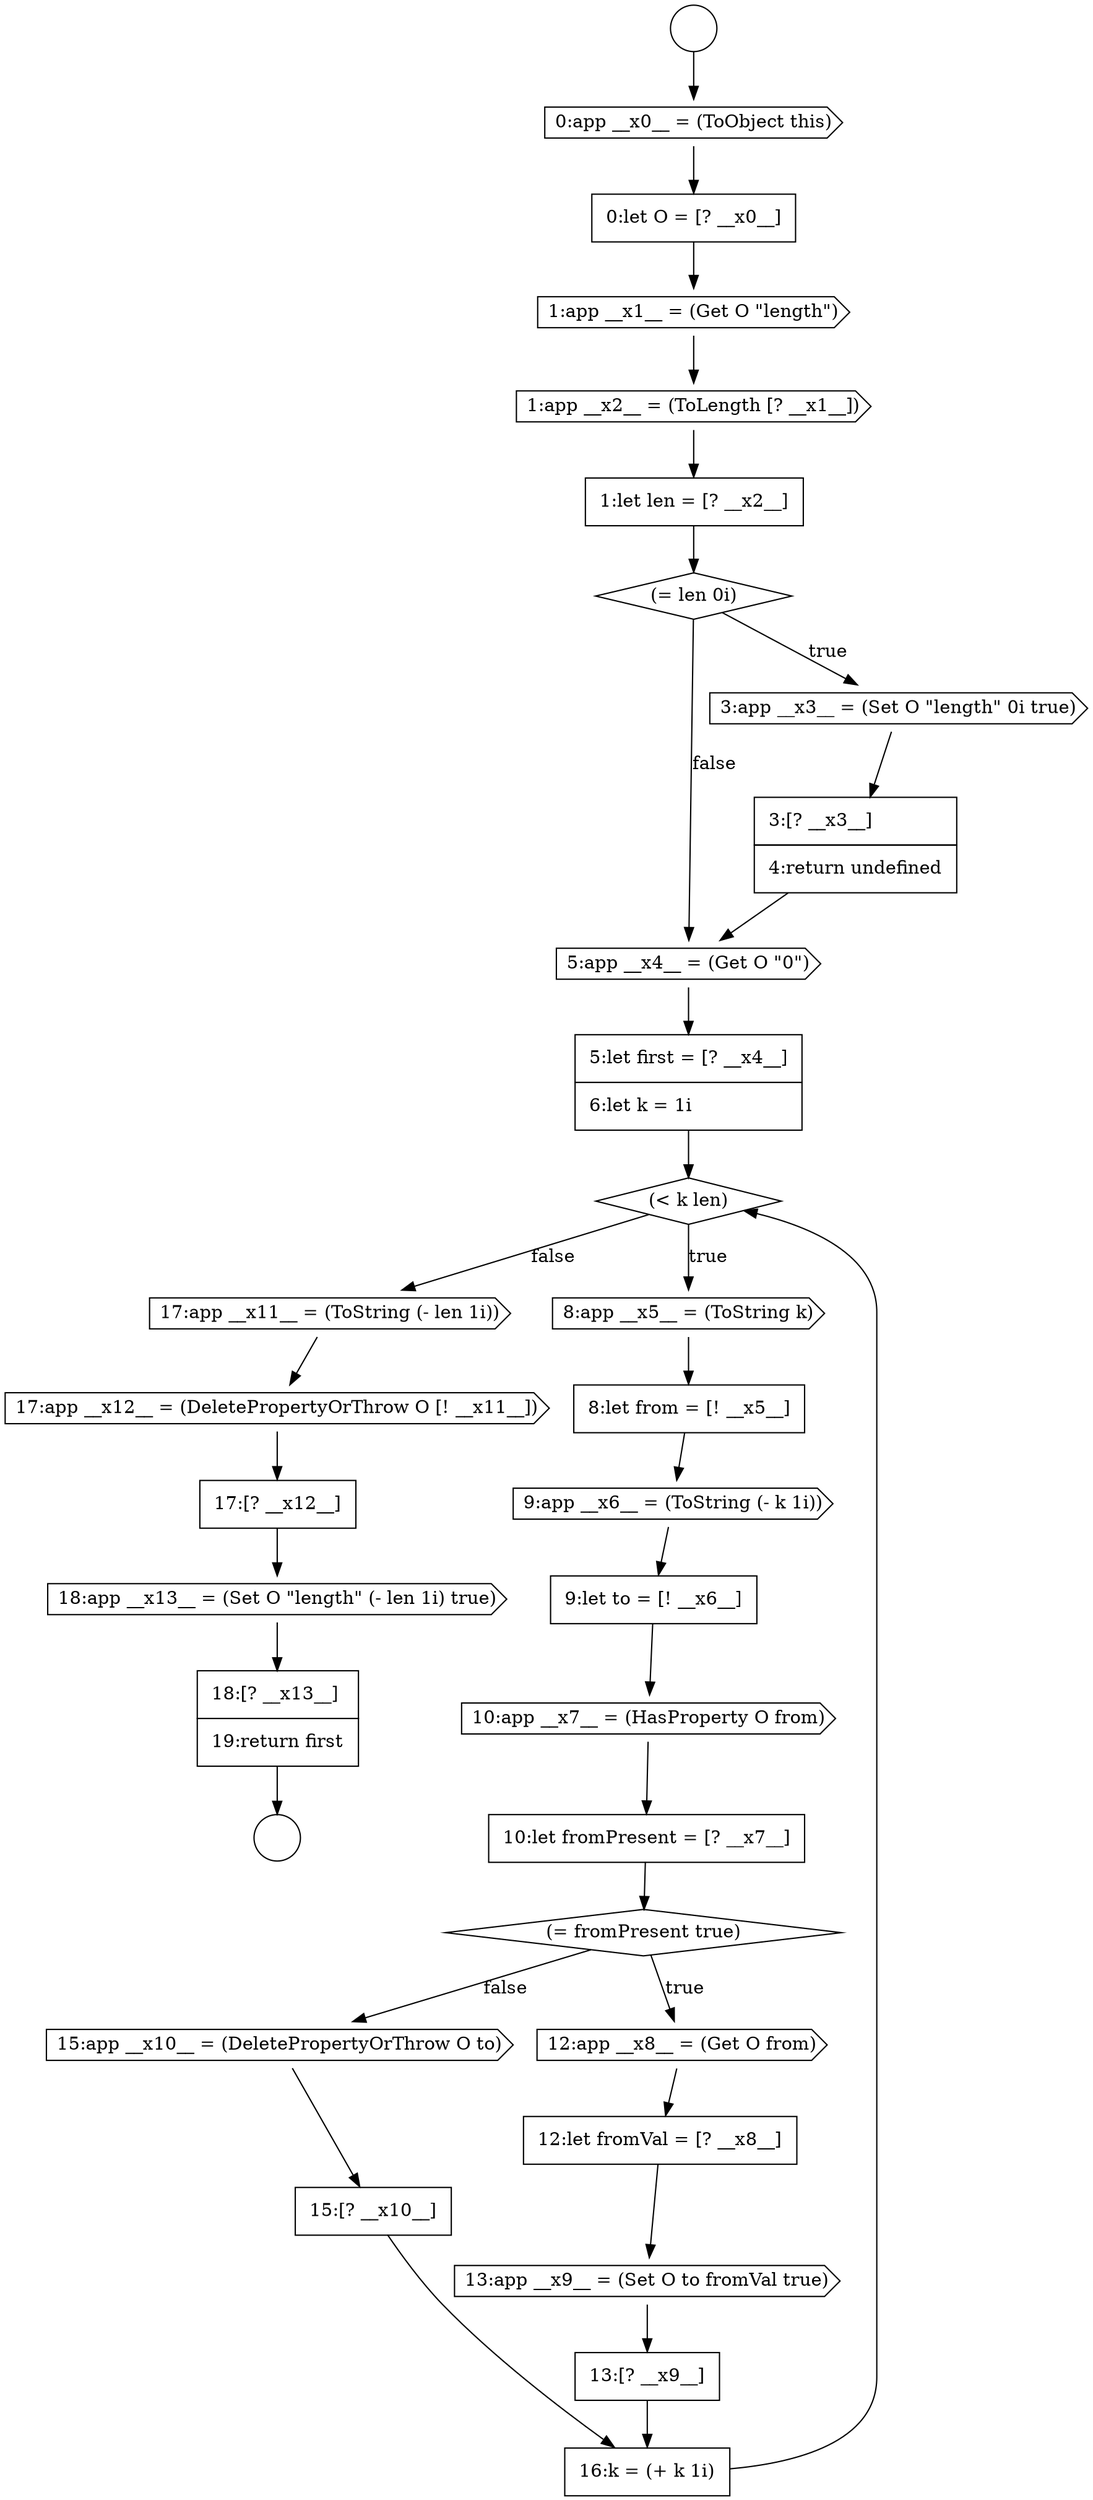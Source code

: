 digraph {
  node14662 [shape=cds, label=<<font color="black">17:app __x12__ = (DeletePropertyOrThrow O [! __x11__])</font>> color="black" fillcolor="white" style=filled]
  node14665 [shape=none, margin=0, label=<<font color="black">
    <table border="0" cellborder="1" cellspacing="0" cellpadding="10">
      <tr><td align="left">18:[? __x13__]</td></tr>
      <tr><td align="left">19:return first</td></tr>
    </table>
  </font>> color="black" fillcolor="white" style=filled]
  node14661 [shape=cds, label=<<font color="black">17:app __x11__ = (ToString (- len 1i))</font>> color="black" fillcolor="white" style=filled]
  node14648 [shape=none, margin=0, label=<<font color="black">
    <table border="0" cellborder="1" cellspacing="0" cellpadding="10">
      <tr><td align="left">8:let from = [! __x5__]</td></tr>
    </table>
  </font>> color="black" fillcolor="white" style=filled]
  node14643 [shape=none, margin=0, label=<<font color="black">
    <table border="0" cellborder="1" cellspacing="0" cellpadding="10">
      <tr><td align="left">3:[? __x3__]</td></tr>
      <tr><td align="left">4:return undefined</td></tr>
    </table>
  </font>> color="black" fillcolor="white" style=filled]
  node14657 [shape=none, margin=0, label=<<font color="black">
    <table border="0" cellborder="1" cellspacing="0" cellpadding="10">
      <tr><td align="left">13:[? __x9__]</td></tr>
    </table>
  </font>> color="black" fillcolor="white" style=filled]
  node14638 [shape=cds, label=<<font color="black">1:app __x1__ = (Get O &quot;length&quot;)</font>> color="black" fillcolor="white" style=filled]
  node14664 [shape=cds, label=<<font color="black">18:app __x13__ = (Set O &quot;length&quot; (- len 1i) true)</font>> color="black" fillcolor="white" style=filled]
  node14635 [shape=circle label=" " color="black" fillcolor="white" style=filled]
  node14636 [shape=cds, label=<<font color="black">0:app __x0__ = (ToObject this)</font>> color="black" fillcolor="white" style=filled]
  node14641 [shape=diamond, label=<<font color="black">(= len 0i)</font>> color="black" fillcolor="white" style=filled]
  node14646 [shape=diamond, label=<<font color="black">(&lt; k len)</font>> color="black" fillcolor="white" style=filled]
  node14663 [shape=none, margin=0, label=<<font color="black">
    <table border="0" cellborder="1" cellspacing="0" cellpadding="10">
      <tr><td align="left">17:[? __x12__]</td></tr>
    </table>
  </font>> color="black" fillcolor="white" style=filled]
  node14659 [shape=none, margin=0, label=<<font color="black">
    <table border="0" cellborder="1" cellspacing="0" cellpadding="10">
      <tr><td align="left">15:[? __x10__]</td></tr>
    </table>
  </font>> color="black" fillcolor="white" style=filled]
  node14645 [shape=none, margin=0, label=<<font color="black">
    <table border="0" cellborder="1" cellspacing="0" cellpadding="10">
      <tr><td align="left">5:let first = [? __x4__]</td></tr>
      <tr><td align="left">6:let k = 1i</td></tr>
    </table>
  </font>> color="black" fillcolor="white" style=filled]
  node14644 [shape=cds, label=<<font color="black">5:app __x4__ = (Get O &quot;0&quot;)</font>> color="black" fillcolor="white" style=filled]
  node14658 [shape=cds, label=<<font color="black">15:app __x10__ = (DeletePropertyOrThrow O to)</font>> color="black" fillcolor="white" style=filled]
  node14637 [shape=none, margin=0, label=<<font color="black">
    <table border="0" cellborder="1" cellspacing="0" cellpadding="10">
      <tr><td align="left">0:let O = [? __x0__]</td></tr>
    </table>
  </font>> color="black" fillcolor="white" style=filled]
  node14654 [shape=cds, label=<<font color="black">12:app __x8__ = (Get O from)</font>> color="black" fillcolor="white" style=filled]
  node14652 [shape=none, margin=0, label=<<font color="black">
    <table border="0" cellborder="1" cellspacing="0" cellpadding="10">
      <tr><td align="left">10:let fromPresent = [? __x7__]</td></tr>
    </table>
  </font>> color="black" fillcolor="white" style=filled]
  node14655 [shape=none, margin=0, label=<<font color="black">
    <table border="0" cellborder="1" cellspacing="0" cellpadding="10">
      <tr><td align="left">12:let fromVal = [? __x8__]</td></tr>
    </table>
  </font>> color="black" fillcolor="white" style=filled]
  node14649 [shape=cds, label=<<font color="black">9:app __x6__ = (ToString (- k 1i))</font>> color="black" fillcolor="white" style=filled]
  node14634 [shape=circle label=" " color="black" fillcolor="white" style=filled]
  node14647 [shape=cds, label=<<font color="black">8:app __x5__ = (ToString k)</font>> color="black" fillcolor="white" style=filled]
  node14642 [shape=cds, label=<<font color="black">3:app __x3__ = (Set O &quot;length&quot; 0i true)</font>> color="black" fillcolor="white" style=filled]
  node14660 [shape=none, margin=0, label=<<font color="black">
    <table border="0" cellborder="1" cellspacing="0" cellpadding="10">
      <tr><td align="left">16:k = (+ k 1i)</td></tr>
    </table>
  </font>> color="black" fillcolor="white" style=filled]
  node14639 [shape=cds, label=<<font color="black">1:app __x2__ = (ToLength [? __x1__])</font>> color="black" fillcolor="white" style=filled]
  node14656 [shape=cds, label=<<font color="black">13:app __x9__ = (Set O to fromVal true)</font>> color="black" fillcolor="white" style=filled]
  node14650 [shape=none, margin=0, label=<<font color="black">
    <table border="0" cellborder="1" cellspacing="0" cellpadding="10">
      <tr><td align="left">9:let to = [! __x6__]</td></tr>
    </table>
  </font>> color="black" fillcolor="white" style=filled]
  node14640 [shape=none, margin=0, label=<<font color="black">
    <table border="0" cellborder="1" cellspacing="0" cellpadding="10">
      <tr><td align="left">1:let len = [? __x2__]</td></tr>
    </table>
  </font>> color="black" fillcolor="white" style=filled]
  node14653 [shape=diamond, label=<<font color="black">(= fromPresent true)</font>> color="black" fillcolor="white" style=filled]
  node14651 [shape=cds, label=<<font color="black">10:app __x7__ = (HasProperty O from)</font>> color="black" fillcolor="white" style=filled]
  node14657 -> node14660 [ color="black"]
  node14636 -> node14637 [ color="black"]
  node14639 -> node14640 [ color="black"]
  node14660 -> node14646 [ color="black"]
  node14658 -> node14659 [ color="black"]
  node14642 -> node14643 [ color="black"]
  node14661 -> node14662 [ color="black"]
  node14656 -> node14657 [ color="black"]
  node14644 -> node14645 [ color="black"]
  node14634 -> node14636 [ color="black"]
  node14649 -> node14650 [ color="black"]
  node14653 -> node14654 [label=<<font color="black">true</font>> color="black"]
  node14653 -> node14658 [label=<<font color="black">false</font>> color="black"]
  node14646 -> node14647 [label=<<font color="black">true</font>> color="black"]
  node14646 -> node14661 [label=<<font color="black">false</font>> color="black"]
  node14641 -> node14642 [label=<<font color="black">true</font>> color="black"]
  node14641 -> node14644 [label=<<font color="black">false</font>> color="black"]
  node14654 -> node14655 [ color="black"]
  node14663 -> node14664 [ color="black"]
  node14652 -> node14653 [ color="black"]
  node14664 -> node14665 [ color="black"]
  node14647 -> node14648 [ color="black"]
  node14645 -> node14646 [ color="black"]
  node14651 -> node14652 [ color="black"]
  node14650 -> node14651 [ color="black"]
  node14637 -> node14638 [ color="black"]
  node14638 -> node14639 [ color="black"]
  node14659 -> node14660 [ color="black"]
  node14662 -> node14663 [ color="black"]
  node14665 -> node14635 [ color="black"]
  node14648 -> node14649 [ color="black"]
  node14655 -> node14656 [ color="black"]
  node14643 -> node14644 [ color="black"]
  node14640 -> node14641 [ color="black"]
}
